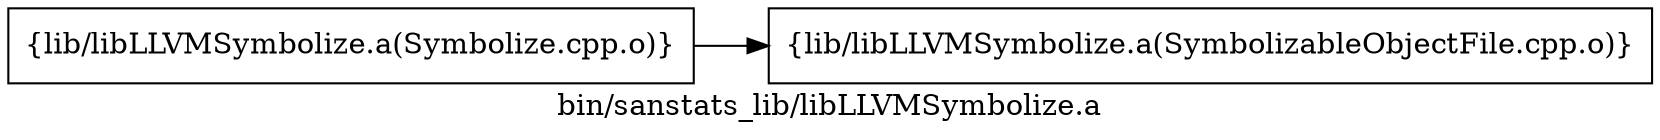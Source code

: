 digraph "bin/sanstats_lib/libLLVMSymbolize.a" {
	label="bin/sanstats_lib/libLLVMSymbolize.a";
	rankdir=LR;
	{ rank=same; Node0x5567f0e721e8;  }

	Node0x5567f0e721e8 [shape=record,shape=box,group=0,label="{lib/libLLVMSymbolize.a(Symbolize.cpp.o)}"];
	Node0x5567f0e721e8 -> Node0x5567f0e70c58;
	Node0x5567f0e70c58 [shape=record,shape=box,group=0,label="{lib/libLLVMSymbolize.a(SymbolizableObjectFile.cpp.o)}"];
}
